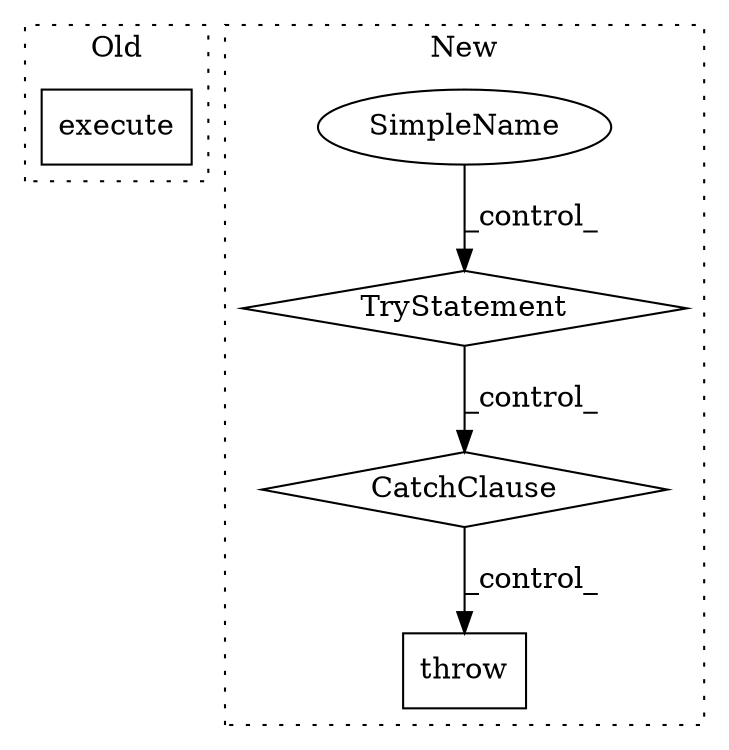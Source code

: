 digraph G {
subgraph cluster0 {
1 [label="execute" a="32" s="5930,5994" l="8,1" shape="box"];
label = "Old";
style="dotted";
}
subgraph cluster1 {
2 [label="TryStatement" a="54" s="4745" l="4" shape="diamond"];
3 [label="CatchClause" a="12" s="4876,4932" l="17,2" shape="diamond"];
4 [label="throw" a="53" s="4987" l="6" shape="box"];
5 [label="SimpleName" a="42" s="" l="" shape="ellipse"];
label = "New";
style="dotted";
}
2 -> 3 [label="_control_"];
3 -> 4 [label="_control_"];
5 -> 2 [label="_control_"];
}